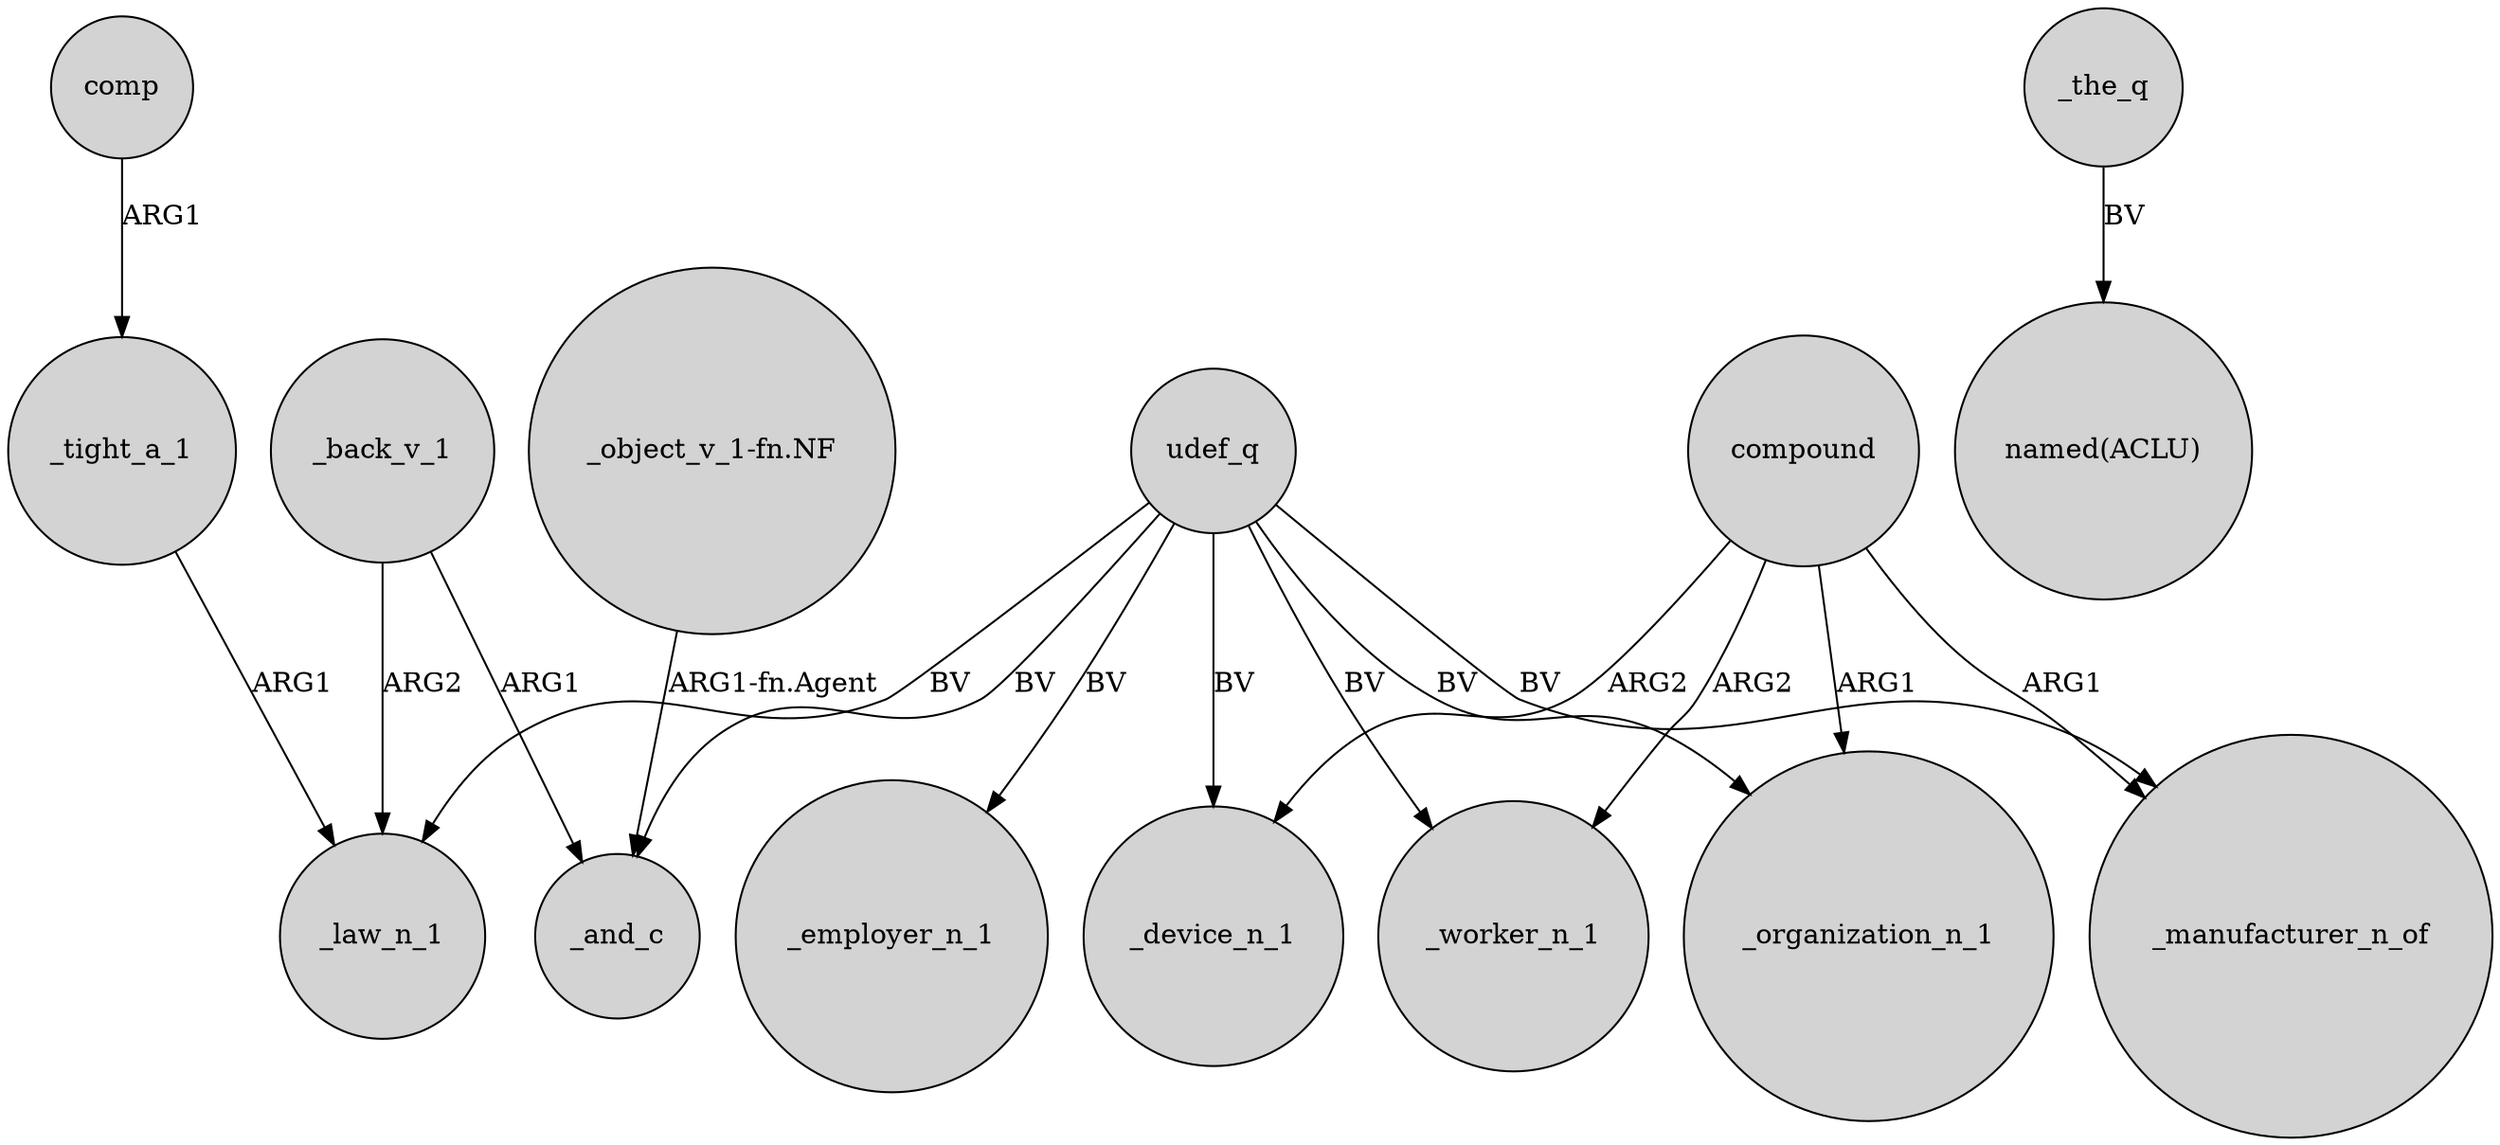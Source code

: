 digraph {
	node [shape=circle style=filled]
	_tight_a_1 -> _law_n_1 [label=ARG1]
	_the_q -> "named(ACLU)" [label=BV]
	udef_q -> _employer_n_1 [label=BV]
	compound -> _organization_n_1 [label=ARG1]
	compound -> _manufacturer_n_of [label=ARG1]
	_back_v_1 -> _and_c [label=ARG1]
	udef_q -> _law_n_1 [label=BV]
	udef_q -> _device_n_1 [label=BV]
	udef_q -> _and_c [label=BV]
	comp -> _tight_a_1 [label=ARG1]
	udef_q -> _manufacturer_n_of [label=BV]
	"_object_v_1-fn.NF" -> _and_c [label="ARG1-fn.Agent"]
	udef_q -> _organization_n_1 [label=BV]
	compound -> _device_n_1 [label=ARG2]
	_back_v_1 -> _law_n_1 [label=ARG2]
	compound -> _worker_n_1 [label=ARG2]
	udef_q -> _worker_n_1 [label=BV]
}

